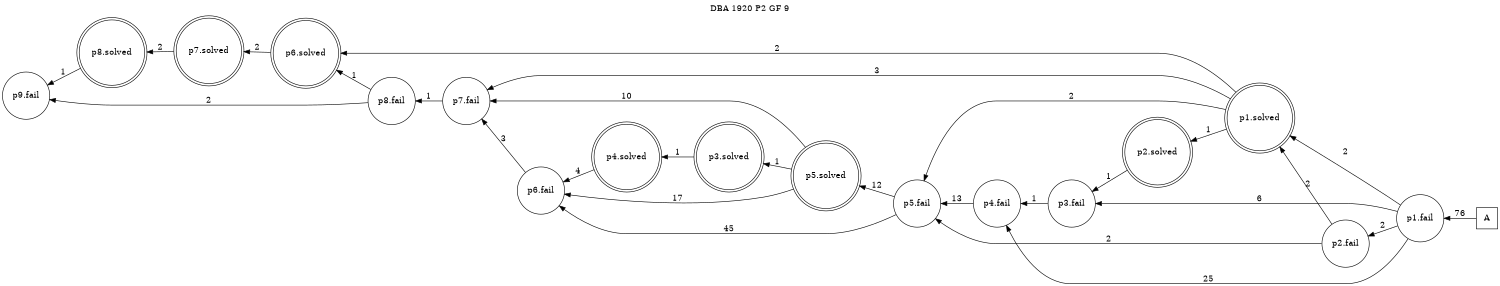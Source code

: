 digraph DBA_1920_P2_GF_9_GOOD {
labelloc="tl"
label= " DBA 1920 P2 GF 9 "
rankdir="RL";
graph [ size=" 10 , 10 !"]

"A" [shape="square" label="A"]
"p1.fail" [shape="circle" label="p1.fail"]
"p4.fail" [shape="circle" label="p4.fail"]
"p2.fail" [shape="circle" label="p2.fail"]
"p5.fail" [shape="circle" label="p5.fail"]
"p3.fail" [shape="circle" label="p3.fail"]
"p1.solved" [shape="doublecircle" label="p1.solved"]
"p2.solved" [shape="doublecircle" label="p2.solved"]
"p5.solved" [shape="doublecircle" label="p5.solved"]
"p3.solved" [shape="doublecircle" label="p3.solved"]
"p4.solved" [shape="doublecircle" label="p4.solved"]
"p6.fail" [shape="circle" label="p6.fail"]
"p7.fail" [shape="circle" label="p7.fail"]
"p8.fail" [shape="circle" label="p8.fail"]
"p9.fail" [shape="circle" label="p9.fail"]
"p6.solved" [shape="doublecircle" label="p6.solved"]
"p7.solved" [shape="doublecircle" label="p7.solved"]
"p8.solved" [shape="doublecircle" label="p8.solved"]
"A" -> "p1.fail" [ label=76]
"p1.fail" -> "p4.fail" [ label=25]
"p1.fail" -> "p2.fail" [ label=2]
"p1.fail" -> "p3.fail" [ label=6]
"p1.fail" -> "p1.solved" [ label=2]
"p4.fail" -> "p5.fail" [ label=13]
"p2.fail" -> "p5.fail" [ label=2]
"p2.fail" -> "p1.solved" [ label=2]
"p5.fail" -> "p5.solved" [ label=12]
"p5.fail" -> "p6.fail" [ label=45]
"p3.fail" -> "p4.fail" [ label=1]
"p1.solved" -> "p5.fail" [ label=2]
"p1.solved" -> "p2.solved" [ label=1]
"p1.solved" -> "p7.fail" [ label=3]
"p1.solved" -> "p6.solved" [ label=2]
"p2.solved" -> "p3.fail" [ label=1]
"p5.solved" -> "p3.solved" [ label=1]
"p5.solved" -> "p6.fail" [ label=17]
"p5.solved" -> "p7.fail" [ label=10]
"p3.solved" -> "p4.solved" [ label=1]
"p4.solved" -> "p6.fail" [ label=4]
"p6.fail" -> "p7.fail" [ label=3]
"p7.fail" -> "p8.fail" [ label=1]
"p8.fail" -> "p9.fail" [ label=2]
"p8.fail" -> "p6.solved" [ label=1]
"p6.solved" -> "p7.solved" [ label=2]
"p7.solved" -> "p8.solved" [ label=2]
"p8.solved" -> "p9.fail" [ label=1]
}
